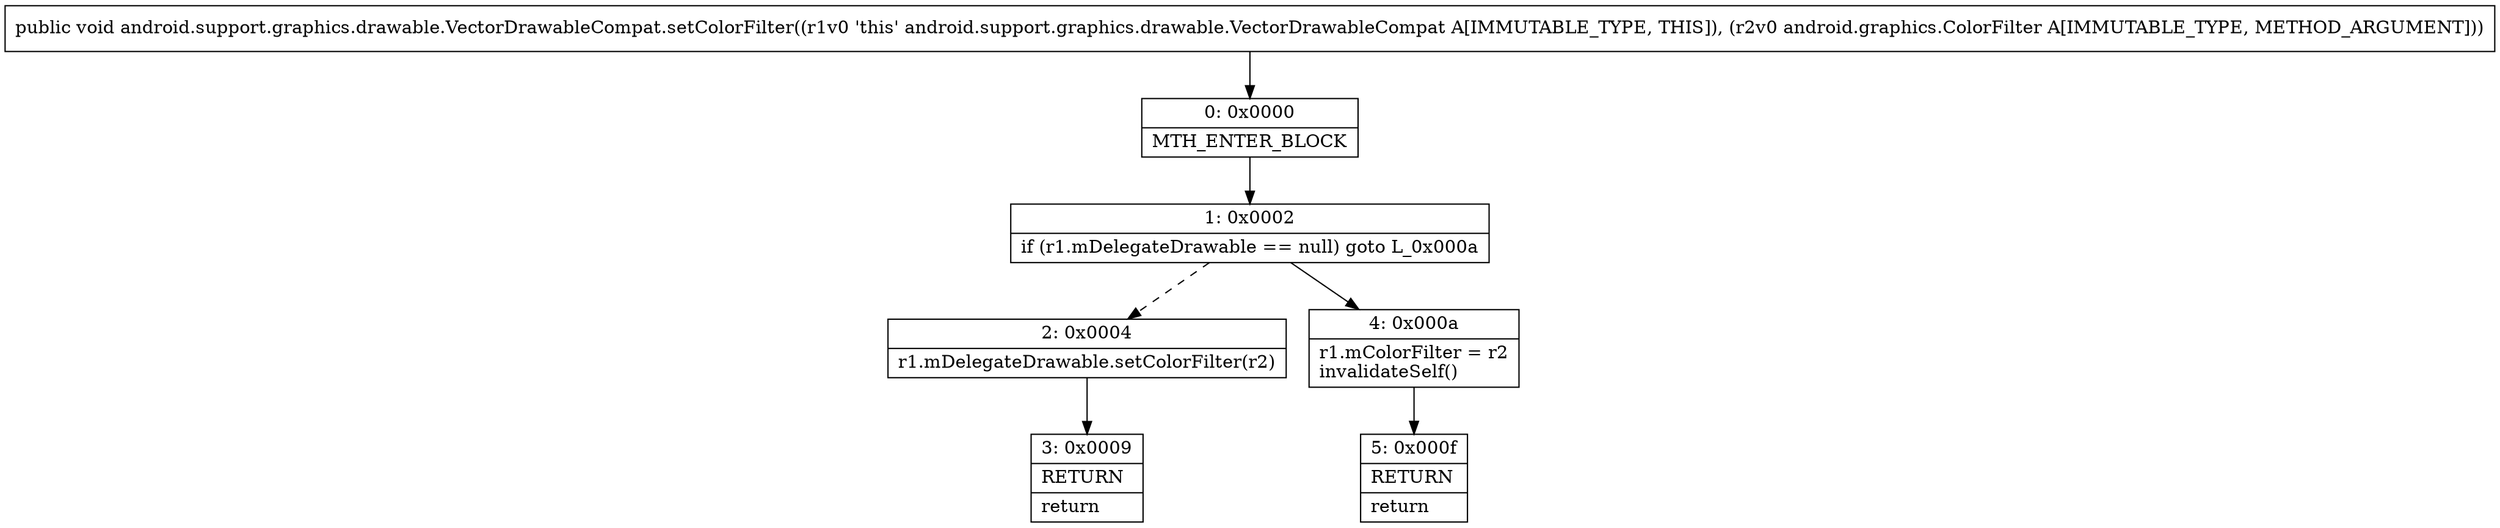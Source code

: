 digraph "CFG forandroid.support.graphics.drawable.VectorDrawableCompat.setColorFilter(Landroid\/graphics\/ColorFilter;)V" {
Node_0 [shape=record,label="{0\:\ 0x0000|MTH_ENTER_BLOCK\l}"];
Node_1 [shape=record,label="{1\:\ 0x0002|if (r1.mDelegateDrawable == null) goto L_0x000a\l}"];
Node_2 [shape=record,label="{2\:\ 0x0004|r1.mDelegateDrawable.setColorFilter(r2)\l}"];
Node_3 [shape=record,label="{3\:\ 0x0009|RETURN\l|return\l}"];
Node_4 [shape=record,label="{4\:\ 0x000a|r1.mColorFilter = r2\linvalidateSelf()\l}"];
Node_5 [shape=record,label="{5\:\ 0x000f|RETURN\l|return\l}"];
MethodNode[shape=record,label="{public void android.support.graphics.drawable.VectorDrawableCompat.setColorFilter((r1v0 'this' android.support.graphics.drawable.VectorDrawableCompat A[IMMUTABLE_TYPE, THIS]), (r2v0 android.graphics.ColorFilter A[IMMUTABLE_TYPE, METHOD_ARGUMENT])) }"];
MethodNode -> Node_0;
Node_0 -> Node_1;
Node_1 -> Node_2[style=dashed];
Node_1 -> Node_4;
Node_2 -> Node_3;
Node_4 -> Node_5;
}

